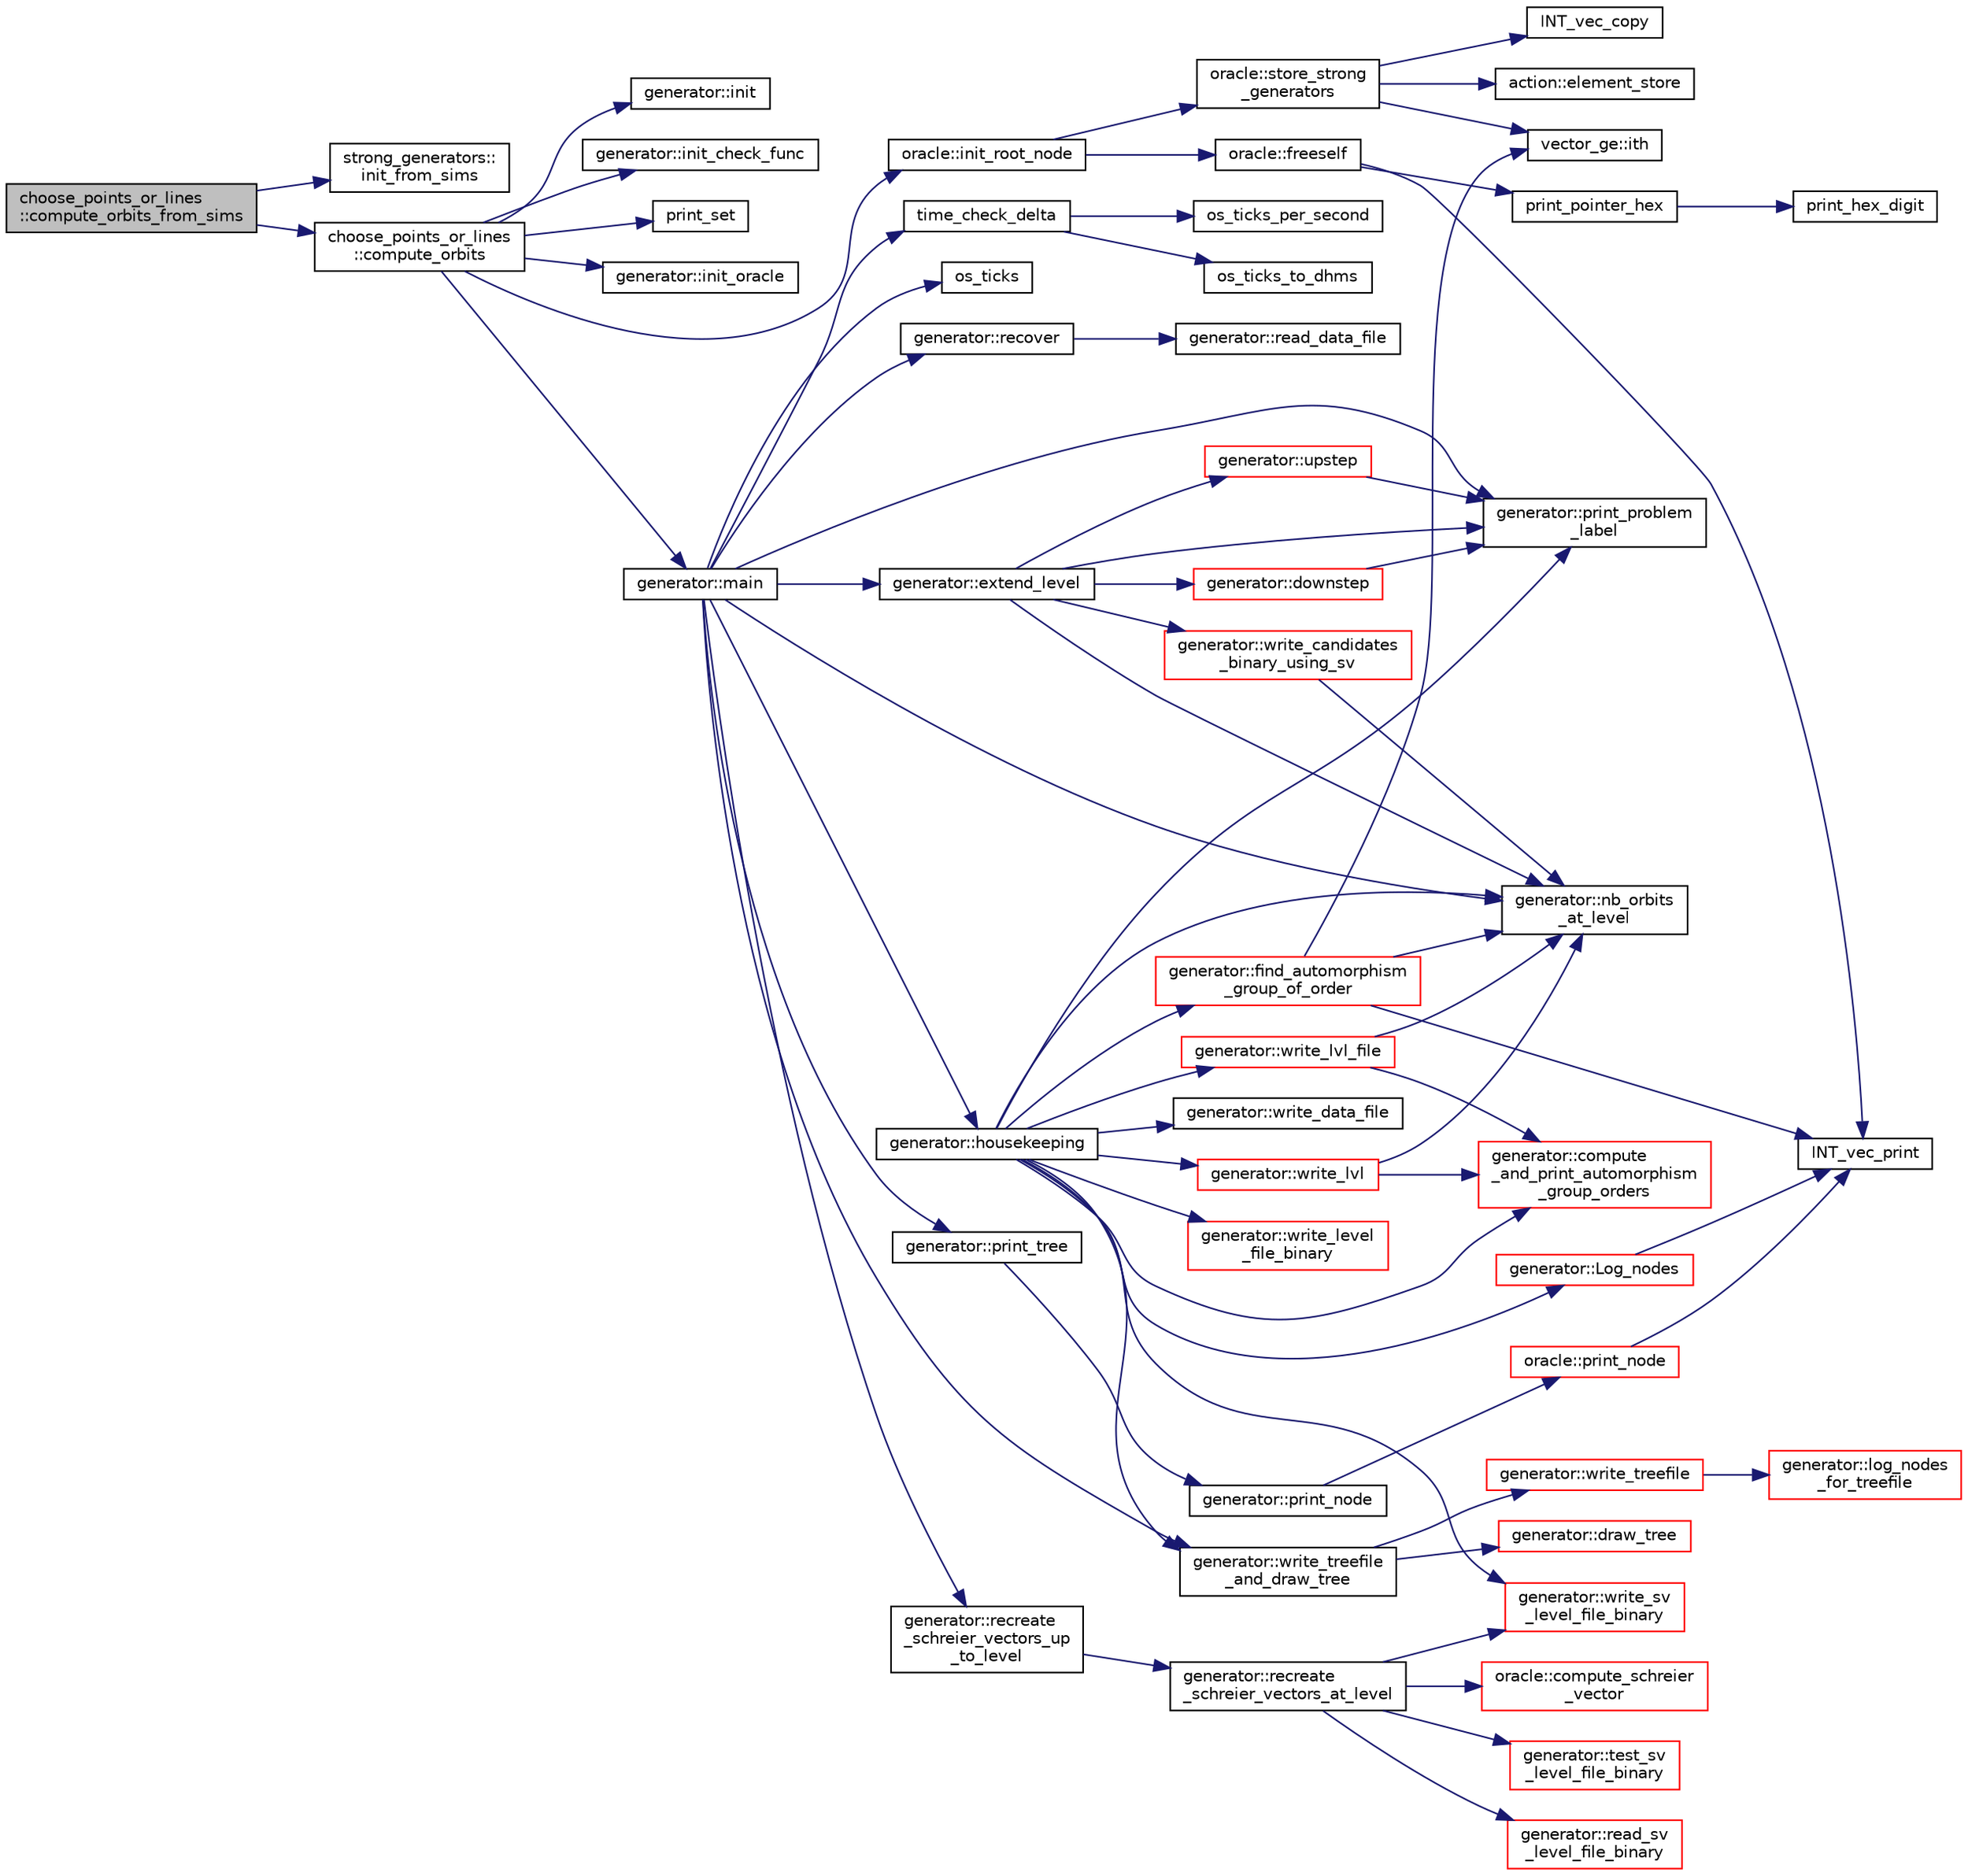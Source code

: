 digraph "choose_points_or_lines::compute_orbits_from_sims"
{
  edge [fontname="Helvetica",fontsize="10",labelfontname="Helvetica",labelfontsize="10"];
  node [fontname="Helvetica",fontsize="10",shape=record];
  rankdir="LR";
  Node968 [label="choose_points_or_lines\l::compute_orbits_from_sims",height=0.2,width=0.4,color="black", fillcolor="grey75", style="filled", fontcolor="black"];
  Node968 -> Node969 [color="midnightblue",fontsize="10",style="solid",fontname="Helvetica"];
  Node969 [label="strong_generators::\linit_from_sims",height=0.2,width=0.4,color="black", fillcolor="white", style="filled",URL="$dc/d09/classstrong__generators.html#a2b997decdab82e889c1151f29a846a66"];
  Node968 -> Node970 [color="midnightblue",fontsize="10",style="solid",fontname="Helvetica"];
  Node970 [label="choose_points_or_lines\l::compute_orbits",height=0.2,width=0.4,color="black", fillcolor="white", style="filled",URL="$d6/d75/classchoose__points__or__lines.html#adc353e2d41dc8a39563322c8cdd85f61"];
  Node970 -> Node971 [color="midnightblue",fontsize="10",style="solid",fontname="Helvetica"];
  Node971 [label="generator::init",height=0.2,width=0.4,color="black", fillcolor="white", style="filled",URL="$d7/d73/classgenerator.html#aeca1559b4172cae921620768bd62df47"];
  Node970 -> Node972 [color="midnightblue",fontsize="10",style="solid",fontname="Helvetica"];
  Node972 [label="generator::init_check_func",height=0.2,width=0.4,color="black", fillcolor="white", style="filled",URL="$d7/d73/classgenerator.html#aed44ec3121281f847612a646968f0894"];
  Node970 -> Node973 [color="midnightblue",fontsize="10",style="solid",fontname="Helvetica"];
  Node973 [label="print_set",height=0.2,width=0.4,color="black", fillcolor="white", style="filled",URL="$d0/dd1/blt_8h.html#a8c1a5fc71aea7ff31d181f0103196a24"];
  Node970 -> Node974 [color="midnightblue",fontsize="10",style="solid",fontname="Helvetica"];
  Node974 [label="generator::init_oracle",height=0.2,width=0.4,color="black", fillcolor="white", style="filled",URL="$d7/d73/classgenerator.html#aab9339b27020b22ae9655d4413a88e40"];
  Node970 -> Node975 [color="midnightblue",fontsize="10",style="solid",fontname="Helvetica"];
  Node975 [label="oracle::init_root_node",height=0.2,width=0.4,color="black", fillcolor="white", style="filled",URL="$d7/da7/classoracle.html#a39267b7776b0cc2d93cda40fce9813a2"];
  Node975 -> Node976 [color="midnightblue",fontsize="10",style="solid",fontname="Helvetica"];
  Node976 [label="oracle::freeself",height=0.2,width=0.4,color="black", fillcolor="white", style="filled",URL="$d7/da7/classoracle.html#a809f2f45c76a4289aca3d22d05fcacc1"];
  Node976 -> Node977 [color="midnightblue",fontsize="10",style="solid",fontname="Helvetica"];
  Node977 [label="INT_vec_print",height=0.2,width=0.4,color="black", fillcolor="white", style="filled",URL="$df/dbf/sajeeb_8_c.html#a79a5901af0b47dd0d694109543c027fe"];
  Node976 -> Node978 [color="midnightblue",fontsize="10",style="solid",fontname="Helvetica"];
  Node978 [label="print_pointer_hex",height=0.2,width=0.4,color="black", fillcolor="white", style="filled",URL="$d5/db4/io__and__os_8h.html#a32add94de62a1d910cc0fc35ed90ab48"];
  Node978 -> Node979 [color="midnightblue",fontsize="10",style="solid",fontname="Helvetica"];
  Node979 [label="print_hex_digit",height=0.2,width=0.4,color="black", fillcolor="white", style="filled",URL="$d4/d74/util_8_c.html#a36c64a828eefed0a0cfdd6186ec92c31"];
  Node975 -> Node980 [color="midnightblue",fontsize="10",style="solid",fontname="Helvetica"];
  Node980 [label="oracle::store_strong\l_generators",height=0.2,width=0.4,color="black", fillcolor="white", style="filled",URL="$d7/da7/classoracle.html#a905d0cad4b33515e581039ed8902b3be"];
  Node980 -> Node981 [color="midnightblue",fontsize="10",style="solid",fontname="Helvetica"];
  Node981 [label="action::element_store",height=0.2,width=0.4,color="black", fillcolor="white", style="filled",URL="$d2/d86/classaction.html#ab969a7009cc85c12f988a18a06b5db64"];
  Node980 -> Node982 [color="midnightblue",fontsize="10",style="solid",fontname="Helvetica"];
  Node982 [label="vector_ge::ith",height=0.2,width=0.4,color="black", fillcolor="white", style="filled",URL="$d4/d6e/classvector__ge.html#a1ff002e8b746a9beb119d57dcd4a15ff"];
  Node980 -> Node983 [color="midnightblue",fontsize="10",style="solid",fontname="Helvetica"];
  Node983 [label="INT_vec_copy",height=0.2,width=0.4,color="black", fillcolor="white", style="filled",URL="$df/dbf/sajeeb_8_c.html#ac2d875e27e009af6ec04d17254d11075"];
  Node970 -> Node984 [color="midnightblue",fontsize="10",style="solid",fontname="Helvetica"];
  Node984 [label="generator::main",height=0.2,width=0.4,color="black", fillcolor="white", style="filled",URL="$d7/d73/classgenerator.html#a01abff8e9f231bf0d82e2e8e0061f242"];
  Node984 -> Node985 [color="midnightblue",fontsize="10",style="solid",fontname="Helvetica"];
  Node985 [label="generator::print_problem\l_label",height=0.2,width=0.4,color="black", fillcolor="white", style="filled",URL="$d7/d73/classgenerator.html#a06d3c064ba84ebe8db3537e6273f16c3"];
  Node984 -> Node986 [color="midnightblue",fontsize="10",style="solid",fontname="Helvetica"];
  Node986 [label="os_ticks",height=0.2,width=0.4,color="black", fillcolor="white", style="filled",URL="$d5/db4/io__and__os_8h.html#a3da6d2b09e35d569adb7101dffcb5224"];
  Node984 -> Node987 [color="midnightblue",fontsize="10",style="solid",fontname="Helvetica"];
  Node987 [label="time_check_delta",height=0.2,width=0.4,color="black", fillcolor="white", style="filled",URL="$d9/d60/discreta_8h.html#a89a8565e34c7dcbb97180cd6af7454a1"];
  Node987 -> Node988 [color="midnightblue",fontsize="10",style="solid",fontname="Helvetica"];
  Node988 [label="os_ticks_per_second",height=0.2,width=0.4,color="black", fillcolor="white", style="filled",URL="$d5/db4/io__and__os_8h.html#a1b35e7a094dfde9db39ae352c9c17042"];
  Node987 -> Node989 [color="midnightblue",fontsize="10",style="solid",fontname="Helvetica"];
  Node989 [label="os_ticks_to_dhms",height=0.2,width=0.4,color="black", fillcolor="white", style="filled",URL="$d5/db4/io__and__os_8h.html#a0d715587fd9b8ab4e2bc822a2be313ba"];
  Node984 -> Node990 [color="midnightblue",fontsize="10",style="solid",fontname="Helvetica"];
  Node990 [label="generator::recover",height=0.2,width=0.4,color="black", fillcolor="white", style="filled",URL="$d7/d73/classgenerator.html#a96b65270be862c206d5af97c1dde9c17"];
  Node990 -> Node991 [color="midnightblue",fontsize="10",style="solid",fontname="Helvetica"];
  Node991 [label="generator::read_data_file",height=0.2,width=0.4,color="black", fillcolor="white", style="filled",URL="$d7/d73/classgenerator.html#a6109d5e04d03f3cb8263ddfa1d8f78b2"];
  Node984 -> Node992 [color="midnightblue",fontsize="10",style="solid",fontname="Helvetica"];
  Node992 [label="generator::recreate\l_schreier_vectors_up\l_to_level",height=0.2,width=0.4,color="black", fillcolor="white", style="filled",URL="$d7/d73/classgenerator.html#a2ca7599e91bb012d41153aec95f081f7"];
  Node992 -> Node993 [color="midnightblue",fontsize="10",style="solid",fontname="Helvetica"];
  Node993 [label="generator::recreate\l_schreier_vectors_at_level",height=0.2,width=0.4,color="black", fillcolor="white", style="filled",URL="$d7/d73/classgenerator.html#a7d190e196e7c9721c4135f40f01d922f"];
  Node993 -> Node994 [color="midnightblue",fontsize="10",style="solid",fontname="Helvetica"];
  Node994 [label="generator::test_sv\l_level_file_binary",height=0.2,width=0.4,color="red", fillcolor="white", style="filled",URL="$d7/d73/classgenerator.html#a626488ba73670d1e4f163618f340a94f"];
  Node993 -> Node996 [color="midnightblue",fontsize="10",style="solid",fontname="Helvetica"];
  Node996 [label="generator::read_sv\l_level_file_binary",height=0.2,width=0.4,color="red", fillcolor="white", style="filled",URL="$d7/d73/classgenerator.html#a8c1bb7a84af4d06942b7f94409d15f06"];
  Node993 -> Node1005 [color="midnightblue",fontsize="10",style="solid",fontname="Helvetica"];
  Node1005 [label="oracle::compute_schreier\l_vector",height=0.2,width=0.4,color="red", fillcolor="white", style="filled",URL="$d7/da7/classoracle.html#a1ba7d398b51ed70f89b5ea54adb7b089"];
  Node993 -> Node1530 [color="midnightblue",fontsize="10",style="solid",fontname="Helvetica"];
  Node1530 [label="generator::write_sv\l_level_file_binary",height=0.2,width=0.4,color="red", fillcolor="white", style="filled",URL="$d7/d73/classgenerator.html#ae182254fd2172f14e69dabfd3c63ccdf"];
  Node984 -> Node1534 [color="midnightblue",fontsize="10",style="solid",fontname="Helvetica"];
  Node1534 [label="generator::print_tree",height=0.2,width=0.4,color="black", fillcolor="white", style="filled",URL="$d7/d73/classgenerator.html#a4d50a3584d53209baf2bf7d7b9ba31f8"];
  Node1534 -> Node1535 [color="midnightblue",fontsize="10",style="solid",fontname="Helvetica"];
  Node1535 [label="generator::print_node",height=0.2,width=0.4,color="black", fillcolor="white", style="filled",URL="$d7/d73/classgenerator.html#a1e3711f29fa53013750b2009e549ba49"];
  Node1535 -> Node1536 [color="midnightblue",fontsize="10",style="solid",fontname="Helvetica"];
  Node1536 [label="oracle::print_node",height=0.2,width=0.4,color="red", fillcolor="white", style="filled",URL="$d7/da7/classoracle.html#a8df91a7021b0e44a5c535515aa9c2062"];
  Node1536 -> Node977 [color="midnightblue",fontsize="10",style="solid",fontname="Helvetica"];
  Node984 -> Node1548 [color="midnightblue",fontsize="10",style="solid",fontname="Helvetica"];
  Node1548 [label="generator::write_treefile\l_and_draw_tree",height=0.2,width=0.4,color="black", fillcolor="white", style="filled",URL="$d7/d73/classgenerator.html#a70c78f45dba413014287e8cde2f7d6b5"];
  Node1548 -> Node1549 [color="midnightblue",fontsize="10",style="solid",fontname="Helvetica"];
  Node1549 [label="generator::write_treefile",height=0.2,width=0.4,color="red", fillcolor="white", style="filled",URL="$d7/d73/classgenerator.html#a5c684cbe4faa75f676549200c475f5c3"];
  Node1549 -> Node1550 [color="midnightblue",fontsize="10",style="solid",fontname="Helvetica"];
  Node1550 [label="generator::log_nodes\l_for_treefile",height=0.2,width=0.4,color="red", fillcolor="white", style="filled",URL="$d7/d73/classgenerator.html#af759fd46cd675616d4816dddf6cdcab6"];
  Node1548 -> Node1577 [color="midnightblue",fontsize="10",style="solid",fontname="Helvetica"];
  Node1577 [label="generator::draw_tree",height=0.2,width=0.4,color="red", fillcolor="white", style="filled",URL="$d7/d73/classgenerator.html#ae3d68e3de8f4a5decdaef2d8008cd4a6"];
  Node984 -> Node1645 [color="midnightblue",fontsize="10",style="solid",fontname="Helvetica"];
  Node1645 [label="generator::extend_level",height=0.2,width=0.4,color="black", fillcolor="white", style="filled",URL="$d7/d73/classgenerator.html#a91b84d80ccec0cd2136bc221c30e0f8e"];
  Node1645 -> Node985 [color="midnightblue",fontsize="10",style="solid",fontname="Helvetica"];
  Node1645 -> Node998 [color="midnightblue",fontsize="10",style="solid",fontname="Helvetica"];
  Node998 [label="generator::nb_orbits\l_at_level",height=0.2,width=0.4,color="black", fillcolor="white", style="filled",URL="$d7/d73/classgenerator.html#a020f3d8378448310d044a4a24fadf301"];
  Node1645 -> Node1646 [color="midnightblue",fontsize="10",style="solid",fontname="Helvetica"];
  Node1646 [label="generator::downstep",height=0.2,width=0.4,color="red", fillcolor="white", style="filled",URL="$d7/d73/classgenerator.html#ad90bc284af0b5f5beae960a0bd7a5b43"];
  Node1646 -> Node985 [color="midnightblue",fontsize="10",style="solid",fontname="Helvetica"];
  Node1645 -> Node1704 [color="midnightblue",fontsize="10",style="solid",fontname="Helvetica"];
  Node1704 [label="generator::write_candidates\l_binary_using_sv",height=0.2,width=0.4,color="red", fillcolor="white", style="filled",URL="$d7/d73/classgenerator.html#aef2d3e1048ee00437c56b95685aaff88"];
  Node1704 -> Node998 [color="midnightblue",fontsize="10",style="solid",fontname="Helvetica"];
  Node1645 -> Node1705 [color="midnightblue",fontsize="10",style="solid",fontname="Helvetica"];
  Node1705 [label="generator::upstep",height=0.2,width=0.4,color="red", fillcolor="white", style="filled",URL="$d7/d73/classgenerator.html#ae0f2cebdabc821837f633656d7b0fdfe"];
  Node1705 -> Node985 [color="midnightblue",fontsize="10",style="solid",fontname="Helvetica"];
  Node984 -> Node1799 [color="midnightblue",fontsize="10",style="solid",fontname="Helvetica"];
  Node1799 [label="generator::housekeeping",height=0.2,width=0.4,color="black", fillcolor="white", style="filled",URL="$d7/d73/classgenerator.html#aaf2bd92e8f74eb9fbc3244a6dde6f78c"];
  Node1799 -> Node998 [color="midnightblue",fontsize="10",style="solid",fontname="Helvetica"];
  Node1799 -> Node985 [color="midnightblue",fontsize="10",style="solid",fontname="Helvetica"];
  Node1799 -> Node1800 [color="midnightblue",fontsize="10",style="solid",fontname="Helvetica"];
  Node1800 [label="generator::compute\l_and_print_automorphism\l_group_orders",height=0.2,width=0.4,color="red", fillcolor="white", style="filled",URL="$d7/d73/classgenerator.html#a97568500aaf76ce2d931cef80a25ee57"];
  Node1799 -> Node1805 [color="midnightblue",fontsize="10",style="solid",fontname="Helvetica"];
  Node1805 [label="generator::find_automorphism\l_group_of_order",height=0.2,width=0.4,color="red", fillcolor="white", style="filled",URL="$d7/d73/classgenerator.html#a0e1112dc17485a838afe04b4d011a0df"];
  Node1805 -> Node998 [color="midnightblue",fontsize="10",style="solid",fontname="Helvetica"];
  Node1805 -> Node977 [color="midnightblue",fontsize="10",style="solid",fontname="Helvetica"];
  Node1805 -> Node982 [color="midnightblue",fontsize="10",style="solid",fontname="Helvetica"];
  Node1799 -> Node1810 [color="midnightblue",fontsize="10",style="solid",fontname="Helvetica"];
  Node1810 [label="generator::write_lvl",height=0.2,width=0.4,color="red", fillcolor="white", style="filled",URL="$d7/d73/classgenerator.html#a4427cbf38ba677033cea15f1ca62cce0"];
  Node1810 -> Node998 [color="midnightblue",fontsize="10",style="solid",fontname="Helvetica"];
  Node1810 -> Node1800 [color="midnightblue",fontsize="10",style="solid",fontname="Helvetica"];
  Node1799 -> Node1811 [color="midnightblue",fontsize="10",style="solid",fontname="Helvetica"];
  Node1811 [label="generator::write_level\l_file_binary",height=0.2,width=0.4,color="red", fillcolor="white", style="filled",URL="$d7/d73/classgenerator.html#a68629f7faf4c4931f397761f1fdb1463"];
  Node1799 -> Node1530 [color="midnightblue",fontsize="10",style="solid",fontname="Helvetica"];
  Node1799 -> Node1814 [color="midnightblue",fontsize="10",style="solid",fontname="Helvetica"];
  Node1814 [label="generator::write_lvl_file",height=0.2,width=0.4,color="red", fillcolor="white", style="filled",URL="$d7/d73/classgenerator.html#a3d343cf5a5831b03d1bda3d89b1dd935"];
  Node1814 -> Node998 [color="midnightblue",fontsize="10",style="solid",fontname="Helvetica"];
  Node1814 -> Node1800 [color="midnightblue",fontsize="10",style="solid",fontname="Helvetica"];
  Node1799 -> Node1815 [color="midnightblue",fontsize="10",style="solid",fontname="Helvetica"];
  Node1815 [label="generator::write_data_file",height=0.2,width=0.4,color="black", fillcolor="white", style="filled",URL="$d7/d73/classgenerator.html#aa25b0081c8700b91500fd47e0424f4cb"];
  Node1799 -> Node1816 [color="midnightblue",fontsize="10",style="solid",fontname="Helvetica"];
  Node1816 [label="generator::Log_nodes",height=0.2,width=0.4,color="red", fillcolor="white", style="filled",URL="$d7/d73/classgenerator.html#ae9af20d24cee32bf11fe6cb9f9d8cfdf"];
  Node1816 -> Node977 [color="midnightblue",fontsize="10",style="solid",fontname="Helvetica"];
  Node1799 -> Node1548 [color="midnightblue",fontsize="10",style="solid",fontname="Helvetica"];
  Node984 -> Node998 [color="midnightblue",fontsize="10",style="solid",fontname="Helvetica"];
}
